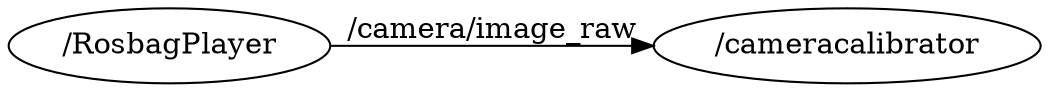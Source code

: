 digraph graphname {
	graph [bb="0,0,394.08,36",
		compound=True,
		rank=same,
		rankdir=LR,
		ranksep=0.2
	];
	node [label="\N"];
	n___cameracalibrator	 [URL=__cameracalibrator,
		height=0.5,
		label="/cameracalibrator",
		pos="321.28,18",
		shape=ellipse,
		tooltip="/cameracalibrator",
		width=2.022];
	n___RosbagPlayer	 [URL=__RosbagPlayer,
		height=0.5,
		label="/RosbagPlayer",
		pos="61.745,18",
		shape=ellipse,
		tooltip="/RosbagPlayer",
		width=1.7151];
	n___RosbagPlayer -> n___cameracalibrator	 [URL=topic_3A__camera__image_raw,
		label="/camera/image_raw",
		lp="185.99,25.5",
		penwidth=1,
		pos="e,248.4,18 123.58,18 157.84,18 200.9,18 238.08,18"];
}
